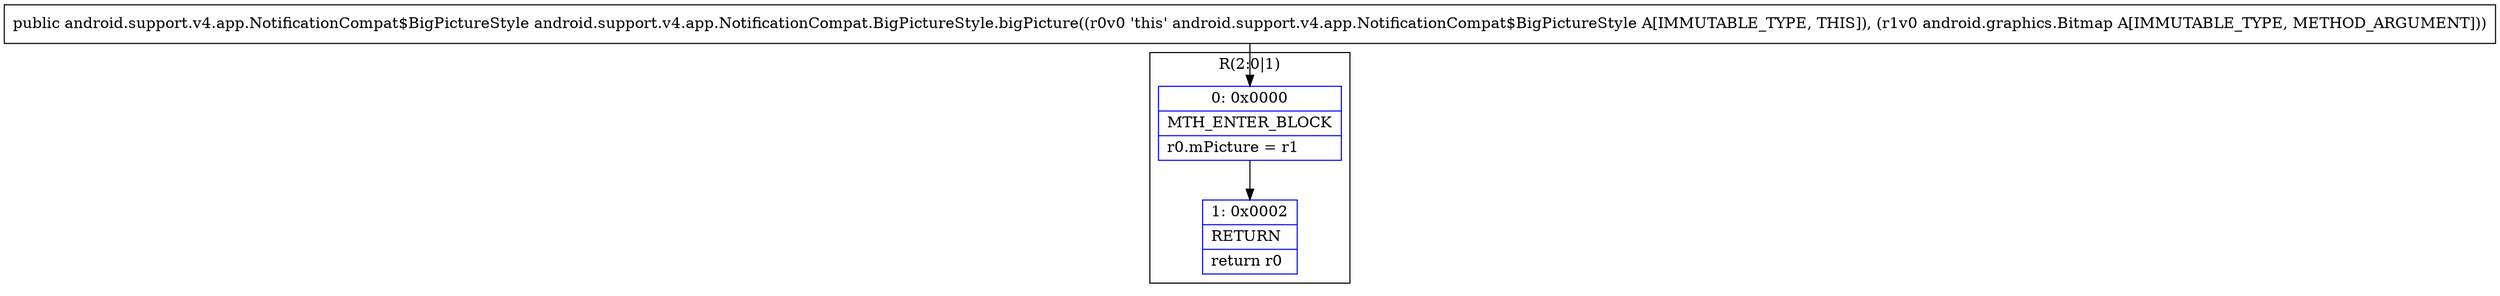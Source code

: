 digraph "CFG forandroid.support.v4.app.NotificationCompat.BigPictureStyle.bigPicture(Landroid\/graphics\/Bitmap;)Landroid\/support\/v4\/app\/NotificationCompat$BigPictureStyle;" {
subgraph cluster_Region_774640517 {
label = "R(2:0|1)";
node [shape=record,color=blue];
Node_0 [shape=record,label="{0\:\ 0x0000|MTH_ENTER_BLOCK\l|r0.mPicture = r1\l}"];
Node_1 [shape=record,label="{1\:\ 0x0002|RETURN\l|return r0\l}"];
}
MethodNode[shape=record,label="{public android.support.v4.app.NotificationCompat$BigPictureStyle android.support.v4.app.NotificationCompat.BigPictureStyle.bigPicture((r0v0 'this' android.support.v4.app.NotificationCompat$BigPictureStyle A[IMMUTABLE_TYPE, THIS]), (r1v0 android.graphics.Bitmap A[IMMUTABLE_TYPE, METHOD_ARGUMENT])) }"];
MethodNode -> Node_0;
Node_0 -> Node_1;
}

